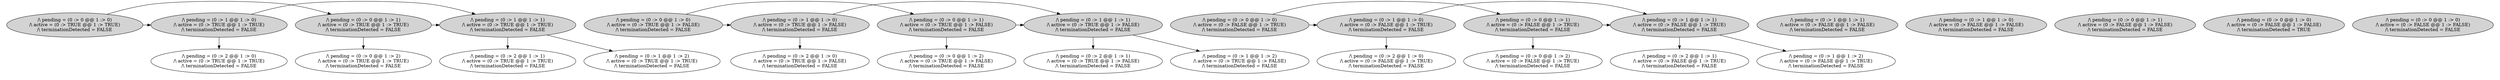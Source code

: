 strict digraph DiskGraph {
nodesep=0.35;
subgraph cluster_graph {
color="white";
-9121656034994604825 [label="/\\ pending = (0 :> 0 @@ 1 :> 0)\n/\\ active = (0 :> FALSE @@ 1 :> FALSE)\n/\\ terminationDetected = FALSE",style = filled]
4199090350807004203 [label="/\\ pending = (0 :> 0 @@ 1 :> 0)\n/\\ active = (0 :> FALSE @@ 1 :> FALSE)\n/\\ terminationDetected = TRUE",style = filled]
-733080130391068949 [label="/\\ pending = (0 :> 0 @@ 1 :> 1)\n/\\ active = (0 :> FALSE @@ 1 :> FALSE)\n/\\ terminationDetected = FALSE",style = filled]
4979054976782906849 [label="/\\ pending = (0 :> 1 @@ 1 :> 0)\n/\\ active = (0 :> FALSE @@ 1 :> FALSE)\n/\\ terminationDetected = FALSE",style = filled]
3576955091438317549 [label="/\\ pending = (0 :> 1 @@ 1 :> 1)\n/\\ active = (0 :> FALSE @@ 1 :> FALSE)\n/\\ terminationDetected = FALSE",style = filled]
1593925955555126487 [label="/\\ pending = (0 :> 0 @@ 1 :> 0)\n/\\ active = (0 :> FALSE @@ 1 :> TRUE)\n/\\ terminationDetected = FALSE",style = filled]
7107822181012141787 [label="/\\ pending = (0 :> 0 @@ 1 :> 1)\n/\\ active = (0 :> FALSE @@ 1 :> TRUE)\n/\\ terminationDetected = FALSE",style = filled]
-3283488053587120687 [label="/\\ pending = (0 :> 1 @@ 1 :> 0)\n/\\ active = (0 :> FALSE @@ 1 :> TRUE)\n/\\ terminationDetected = FALSE",style = filled]
-6425378104204658723 [label="/\\ pending = (0 :> 1 @@ 1 :> 1)\n/\\ active = (0 :> FALSE @@ 1 :> TRUE)\n/\\ terminationDetected = FALSE",style = filled]
-4017861487339364056 [label="/\\ pending = (0 :> 0 @@ 1 :> 0)\n/\\ active = (0 :> TRUE @@ 1 :> FALSE)\n/\\ terminationDetected = FALSE",style = filled]
-4861778835179848924 [label="/\\ pending = (0 :> 0 @@ 1 :> 1)\n/\\ active = (0 :> TRUE @@ 1 :> FALSE)\n/\\ terminationDetected = FALSE",style = filled]
886582915746111534 [label="/\\ pending = (0 :> 1 @@ 1 :> 0)\n/\\ active = (0 :> TRUE @@ 1 :> FALSE)\n/\\ terminationDetected = FALSE",style = filled]
8716448650400086562 [label="/\\ pending = (0 :> 1 @@ 1 :> 1)\n/\\ active = (0 :> TRUE @@ 1 :> FALSE)\n/\\ terminationDetected = FALSE",style = filled]
6866350471407237400 [label="/\\ pending = (0 :> 0 @@ 1 :> 0)\n/\\ active = (0 :> TRUE @@ 1 :> TRUE)\n/\\ terminationDetected = FALSE",style = filled]
3166277878856672020 [label="/\\ pending = (0 :> 0 @@ 1 :> 1)\n/\\ active = (0 :> TRUE @@ 1 :> TRUE)\n/\\ terminationDetected = FALSE",style = filled]
-7261390934447720418 [label="/\\ pending = (0 :> 1 @@ 1 :> 0)\n/\\ active = (0 :> TRUE @@ 1 :> TRUE)\n/\\ terminationDetected = FALSE",style = filled]
-1188784543201631726 [label="/\\ pending = (0 :> 1 @@ 1 :> 1)\n/\\ active = (0 :> TRUE @@ 1 :> TRUE)\n/\\ terminationDetected = FALSE",style = filled]
1593925955555126487 -> -3283488053587120687 [label="",color="black",fontcolor="black"];
1593925955555126487 -> 7107822181012141787 [label="",color="black",fontcolor="black"];
7107822181012141787 -> -6425378104204658723 [label="",color="black",fontcolor="black"];
7107822181012141787 -> -41842598987933489 [label="",color="black",fontcolor="black"];
-41842598987933489 [label="/\\ pending = (0 :> 0 @@ 1 :> 2)\n/\\ active = (0 :> FALSE @@ 1 :> TRUE)\n/\\ terminationDetected = FALSE"];
-3283488053587120687 -> -1836672855562681444 [label="",color="black",fontcolor="black"];
-1836672855562681444 [label="/\\ pending = (0 :> 2 @@ 1 :> 0)\n/\\ active = (0 :> FALSE @@ 1 :> TRUE)\n/\\ terminationDetected = FALSE"];
-3283488053587120687 -> -6425378104204658723 [label="",color="black",fontcolor="black"];
-6425378104204658723 -> -7910539280946554480 [label="",color="black",fontcolor="black"];
-7910539280946554480 [label="/\\ pending = (0 :> 2 @@ 1 :> 1)\n/\\ active = (0 :> FALSE @@ 1 :> TRUE)\n/\\ terminationDetected = FALSE"];
-6425378104204658723 -> 4259048817770912201 [label="",color="black",fontcolor="black"];
4259048817770912201 [label="/\\ pending = (0 :> 1 @@ 1 :> 2)\n/\\ active = (0 :> FALSE @@ 1 :> TRUE)\n/\\ terminationDetected = FALSE"];
-4017861487339364056 -> 886582915746111534 [label="",color="black",fontcolor="black"];
-4017861487339364056 -> -4861778835179848924 [label="",color="black",fontcolor="black"];
-4861778835179848924 -> 8716448650400086562 [label="",color="black",fontcolor="black"];
-4861778835179848924 -> 2398214172372440368 [label="",color="black",fontcolor="black"];
2398214172372440368 [label="/\\ pending = (0 :> 0 @@ 1 :> 2)\n/\\ active = (0 :> TRUE @@ 1 :> FALSE)\n/\\ terminationDetected = FALSE"];
886582915746111534 -> 4080719420431584867 [label="",color="black",fontcolor="black"];
4080719420431584867 [label="/\\ pending = (0 :> 2 @@ 1 :> 0)\n/\\ active = (0 :> TRUE @@ 1 :> FALSE)\n/\\ terminationDetected = FALSE"];
886582915746111534 -> 8716448650400086562 [label="",color="black",fontcolor="black"];
8716448650400086562 -> 5484096931571520623 [label="",color="black",fontcolor="black"];
5484096931571520623 [label="/\\ pending = (0 :> 2 @@ 1 :> 1)\n/\\ active = (0 :> TRUE @@ 1 :> FALSE)\n/\\ terminationDetected = FALSE"];
8716448650400086562 -> -1929690046277807050 [label="",color="black",fontcolor="black"];
-1929690046277807050 [label="/\\ pending = (0 :> 1 @@ 1 :> 2)\n/\\ active = (0 :> TRUE @@ 1 :> FALSE)\n/\\ terminationDetected = FALSE"];
6866350471407237400 -> -7261390934447720418 [label="",color="black",fontcolor="black"];
6866350471407237400 -> -7261390934447720418 [label="",color="black",fontcolor="black"];
6866350471407237400 -> 3166277878856672020 [label="",color="black",fontcolor="black"];
6866350471407237400 -> 3166277878856672020 [label="",color="black",fontcolor="black"];
3166277878856672020 -> -1188784543201631726 [label="",color="black",fontcolor="black"];
3166277878856672020 -> -1188784543201631726 [label="",color="black",fontcolor="black"];
3166277878856672020 -> -5314328883985953536 [label="",color="black",fontcolor="black"];
-5314328883985953536 [label="/\\ pending = (0 :> 0 @@ 1 :> 2)\n/\\ active = (0 :> TRUE @@ 1 :> TRUE)\n/\\ terminationDetected = FALSE"];
3166277878856672020 -> -5314328883985953536 [label="",color="black",fontcolor="black"];
-7261390934447720418 -> -5776361657757952429 [label="",color="black",fontcolor="black"];
-5776361657757952429 [label="/\\ pending = (0 :> 2 @@ 1 :> 0)\n/\\ active = (0 :> TRUE @@ 1 :> TRUE)\n/\\ terminationDetected = FALSE"];
-7261390934447720418 -> -5776361657757952429 [label="",color="black",fontcolor="black"];
-7261390934447720418 -> -1188784543201631726 [label="",color="black",fontcolor="black"];
-7261390934447720418 -> -1188784543201631726 [label="",color="black",fontcolor="black"];
-1188784543201631726 -> -2635467771380822945 [label="",color="black",fontcolor="black"];
-2635467771380822945 [label="/\\ pending = (0 :> 2 @@ 1 :> 1)\n/\\ active = (0 :> TRUE @@ 1 :> TRUE)\n/\\ terminationDetected = FALSE"];
-1188784543201631726 -> -2635467771380822945 [label="",color="black",fontcolor="black"];
-1188784543201631726 -> 8237013609511341062 [label="",color="black",fontcolor="black"];
8237013609511341062 [label="/\\ pending = (0 :> 1 @@ 1 :> 2)\n/\\ active = (0 :> TRUE @@ 1 :> TRUE)\n/\\ terminationDetected = FALSE"];
-1188784543201631726 -> 8237013609511341062 [label="",color="black",fontcolor="black"];
{rank = same; 4979054976782906849;3576955091438317549;-7261390934447720418;-1188784543201631726;-3283488053587120687;-6425378104204658723;886582915746111534;8716448650400086562;1593925955555126487;7107822181012141787;-4017861487339364056;-4861778835179848924;-9121656034994604825;-733080130391068949;6866350471407237400;3166277878856672020;4199090350807004203;}
}
}